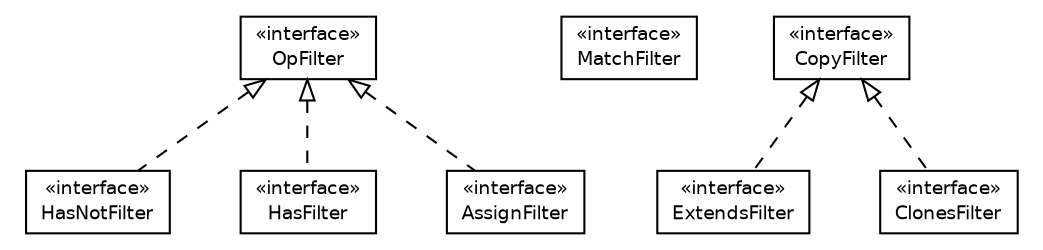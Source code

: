 #!/usr/local/bin/dot
#
# Class diagram 
# Generated by UmlGraph version 4.4 (http://www.spinellis.gr/sw/umlgraph)
#

digraph G {
	edge [fontname="Helvetica",fontsize=10,labelfontname="Helvetica",labelfontsize=10];
	node [fontname="Helvetica",fontsize=10,shape=plaintext];
	// it.apice.sapere.api.ecolaws.filters.OpFilter
	c539 [label=<<table border="0" cellborder="1" cellspacing="0" cellpadding="2" port="p" href="./OpFilter.html">
		<tr><td><table border="0" cellspacing="0" cellpadding="1">
			<tr><td> &laquo;interface&raquo; </td></tr>
			<tr><td> OpFilter </td></tr>
		</table></td></tr>
		</table>>, fontname="Helvetica", fontcolor="black", fontsize=9.0];
	// it.apice.sapere.api.ecolaws.filters.MatchFilter
	c540 [label=<<table border="0" cellborder="1" cellspacing="0" cellpadding="2" port="p" href="./MatchFilter.html">
		<tr><td><table border="0" cellspacing="0" cellpadding="1">
			<tr><td> &laquo;interface&raquo; </td></tr>
			<tr><td> MatchFilter </td></tr>
		</table></td></tr>
		</table>>, fontname="Helvetica", fontcolor="black", fontsize=9.0];
	// it.apice.sapere.api.ecolaws.filters.HasNotFilter
	c541 [label=<<table border="0" cellborder="1" cellspacing="0" cellpadding="2" port="p" href="./HasNotFilter.html">
		<tr><td><table border="0" cellspacing="0" cellpadding="1">
			<tr><td> &laquo;interface&raquo; </td></tr>
			<tr><td> HasNotFilter </td></tr>
		</table></td></tr>
		</table>>, fontname="Helvetica", fontcolor="black", fontsize=9.0];
	// it.apice.sapere.api.ecolaws.filters.HasFilter
	c542 [label=<<table border="0" cellborder="1" cellspacing="0" cellpadding="2" port="p" href="./HasFilter.html">
		<tr><td><table border="0" cellspacing="0" cellpadding="1">
			<tr><td> &laquo;interface&raquo; </td></tr>
			<tr><td> HasFilter </td></tr>
		</table></td></tr>
		</table>>, fontname="Helvetica", fontcolor="black", fontsize=9.0];
	// it.apice.sapere.api.ecolaws.filters.ExtendsFilter
	c543 [label=<<table border="0" cellborder="1" cellspacing="0" cellpadding="2" port="p" href="./ExtendsFilter.html">
		<tr><td><table border="0" cellspacing="0" cellpadding="1">
			<tr><td> &laquo;interface&raquo; </td></tr>
			<tr><td> ExtendsFilter </td></tr>
		</table></td></tr>
		</table>>, fontname="Helvetica", fontcolor="black", fontsize=9.0];
	// it.apice.sapere.api.ecolaws.filters.CopyFilter
	c544 [label=<<table border="0" cellborder="1" cellspacing="0" cellpadding="2" port="p" href="./CopyFilter.html">
		<tr><td><table border="0" cellspacing="0" cellpadding="1">
			<tr><td> &laquo;interface&raquo; </td></tr>
			<tr><td> CopyFilter </td></tr>
		</table></td></tr>
		</table>>, fontname="Helvetica", fontcolor="black", fontsize=9.0];
	// it.apice.sapere.api.ecolaws.filters.ClonesFilter
	c545 [label=<<table border="0" cellborder="1" cellspacing="0" cellpadding="2" port="p" href="./ClonesFilter.html">
		<tr><td><table border="0" cellspacing="0" cellpadding="1">
			<tr><td> &laquo;interface&raquo; </td></tr>
			<tr><td> ClonesFilter </td></tr>
		</table></td></tr>
		</table>>, fontname="Helvetica", fontcolor="black", fontsize=9.0];
	// it.apice.sapere.api.ecolaws.filters.AssignFilter
	c546 [label=<<table border="0" cellborder="1" cellspacing="0" cellpadding="2" port="p" href="./AssignFilter.html">
		<tr><td><table border="0" cellspacing="0" cellpadding="1">
			<tr><td> &laquo;interface&raquo; </td></tr>
			<tr><td> AssignFilter </td></tr>
		</table></td></tr>
		</table>>, fontname="Helvetica", fontcolor="black", fontsize=9.0];
	//it.apice.sapere.api.ecolaws.filters.HasNotFilter implements it.apice.sapere.api.ecolaws.filters.OpFilter
	c539:p -> c541:p [dir=back,arrowtail=empty,style=dashed];
	//it.apice.sapere.api.ecolaws.filters.HasFilter implements it.apice.sapere.api.ecolaws.filters.OpFilter
	c539:p -> c542:p [dir=back,arrowtail=empty,style=dashed];
	//it.apice.sapere.api.ecolaws.filters.ExtendsFilter implements it.apice.sapere.api.ecolaws.filters.CopyFilter
	c544:p -> c543:p [dir=back,arrowtail=empty,style=dashed];
	//it.apice.sapere.api.ecolaws.filters.ClonesFilter implements it.apice.sapere.api.ecolaws.filters.CopyFilter
	c544:p -> c545:p [dir=back,arrowtail=empty,style=dashed];
	//it.apice.sapere.api.ecolaws.filters.AssignFilter implements it.apice.sapere.api.ecolaws.filters.OpFilter
	c539:p -> c546:p [dir=back,arrowtail=empty,style=dashed];
}

